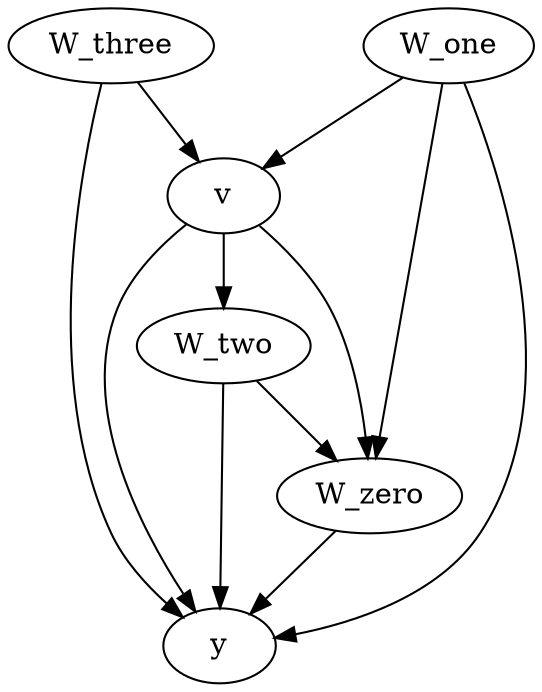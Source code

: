 digraph G {
	graph [bb="0,0,235.94,324"];
	node [label="\N"];
	W_three	 [height=0.5,
		pos="42.246,306",
		width=1.1735];
	v	 [height=0.5,
		pos="94.246,234",
		width=0.75];
	W_three -> v	 [pos="e,82.724,250.51 54.57,288.41 61.167,279.53 69.406,268.44 76.664,258.67"];
	y	 [height=0.5,
		pos="92.246,18",
		width=0.75];
	W_three -> y	 [pos="e,75.401,32.384 38.066,287.98 29.188,248.19 11.789,146.77 44.246,72 49.576,59.723 58.929,48.386 67.973,39.376"];
	v -> y	 [pos="e,81.212,34.844 77.333,219.71 66.455,210.03 53.268,195.87 47.246,180 29.344,132.83 56.506,75.482 75.784,43.53"];
	W_zero	 [height=0.5,
		pos="160.25,90",
		width=1.1193];
	v -> W_zero	 [pos="e,159.18,108.26 110.12,219.25 120.53,209.37 133.59,195.15 141.25,180 151.02,160.67 155.77,136.52 158.08,118.25"];
	W_two	 [height=0.5,
		pos="94.246,162",
		width=1.0652];
	v -> W_two	 [pos="e,94.246,180.1 94.246,215.7 94.246,207.98 94.246,198.71 94.246,190.11"];
	W_one	 [height=0.5,
		pos="198.25,306",
		width=1.0471];
	W_one -> v	 [pos="e,112.82,247.5 177.2,290.83 161.13,280.02 138.85,265.02 121.43,253.3"];
	W_one -> y	 [pos="e,118.53,22.608 205.19,288.06 220.78,247.12 253.8,141.09 209.25,72 191.57,44.58 155.88,31.191 128.54,24.751"];
	W_one -> W_zero	 [pos="e,163.31,108.23 195.2,287.85 188.61,250.75 173,162.81 165.06,118.1"];
	W_zero -> y	 [pos="e,106.69,33.864 144.82,73.116 135.61,63.638 123.78,51.462 113.68,41.06"];
	W_two -> y	 [pos="e,92.488,36.189 94.005,143.87 93.664,119.67 93.038,75.211 92.632,46.393"];
	W_two -> W_zero	 [pos="e,145.33,106.82 109.22,145.12 117.83,135.99 128.8,124.36 138.36,114.22"];
}

